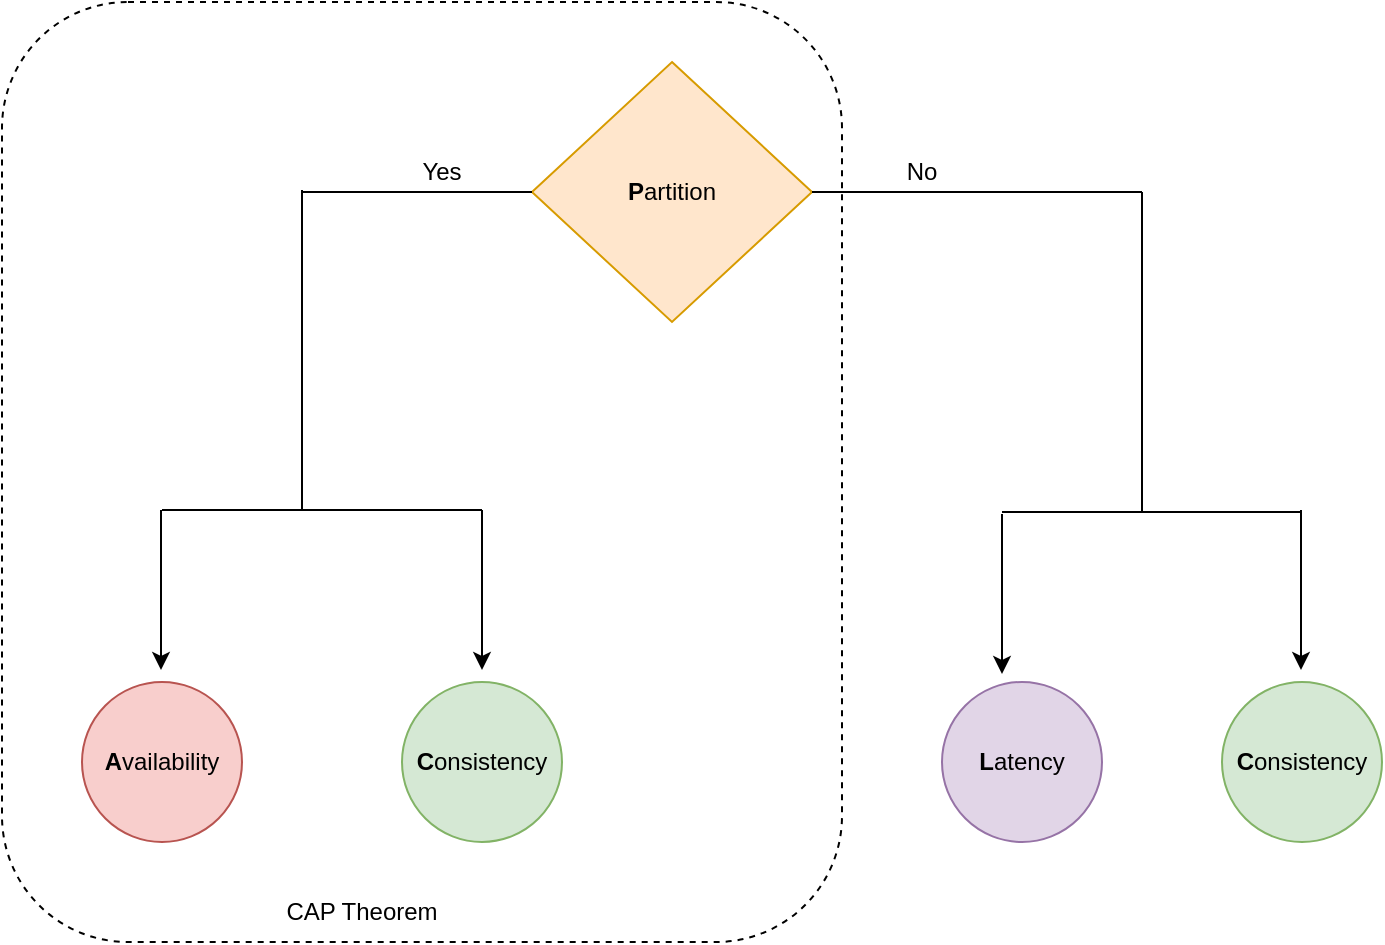 <mxfile version="20.8.16" type="github">
  <diagram name="Page-1" id="Lf0gKQgDN4O0OOYqVEeT">
    <mxGraphModel dx="954" dy="502" grid="1" gridSize="10" guides="1" tooltips="1" connect="1" arrows="1" fold="1" page="1" pageScale="1" pageWidth="850" pageHeight="1100" math="0" shadow="0">
      <root>
        <mxCell id="0" />
        <mxCell id="1" parent="0" />
        <mxCell id="TeG-pFLX9MFdJFeXtA5G-20" value="" style="rounded=1;whiteSpace=wrap;html=1;dashed=1;" vertex="1" parent="1">
          <mxGeometry x="90" y="20" width="420" height="470" as="geometry" />
        </mxCell>
        <mxCell id="TeG-pFLX9MFdJFeXtA5G-1" value="&lt;b&gt;P&lt;/b&gt;artition" style="rhombus;whiteSpace=wrap;html=1;fillColor=#ffe6cc;strokeColor=#d79b00;" vertex="1" parent="1">
          <mxGeometry x="355" y="50" width="140" height="130" as="geometry" />
        </mxCell>
        <mxCell id="TeG-pFLX9MFdJFeXtA5G-2" value="&lt;b&gt;A&lt;/b&gt;vailability" style="ellipse;whiteSpace=wrap;html=1;aspect=fixed;fillColor=#f8cecc;strokeColor=#b85450;" vertex="1" parent="1">
          <mxGeometry x="130" y="360" width="80" height="80" as="geometry" />
        </mxCell>
        <mxCell id="TeG-pFLX9MFdJFeXtA5G-3" value="&lt;b&gt;C&lt;/b&gt;onsistency" style="ellipse;whiteSpace=wrap;html=1;aspect=fixed;fillColor=#d5e8d4;strokeColor=#82b366;" vertex="1" parent="1">
          <mxGeometry x="290" y="360" width="80" height="80" as="geometry" />
        </mxCell>
        <mxCell id="TeG-pFLX9MFdJFeXtA5G-4" value="&lt;b&gt;C&lt;/b&gt;onsistency" style="ellipse;whiteSpace=wrap;html=1;aspect=fixed;fillColor=#d5e8d4;strokeColor=#82b366;" vertex="1" parent="1">
          <mxGeometry x="700" y="360" width="80" height="80" as="geometry" />
        </mxCell>
        <mxCell id="TeG-pFLX9MFdJFeXtA5G-5" value="&lt;b&gt;L&lt;/b&gt;atency" style="ellipse;whiteSpace=wrap;html=1;aspect=fixed;fillColor=#e1d5e7;strokeColor=#9673a6;" vertex="1" parent="1">
          <mxGeometry x="560" y="360" width="80" height="80" as="geometry" />
        </mxCell>
        <mxCell id="TeG-pFLX9MFdJFeXtA5G-7" value="" style="endArrow=none;html=1;rounded=0;entryX=0;entryY=0.5;entryDx=0;entryDy=0;" edge="1" parent="1" target="TeG-pFLX9MFdJFeXtA5G-1">
          <mxGeometry width="50" height="50" relative="1" as="geometry">
            <mxPoint x="240" y="115" as="sourcePoint" />
            <mxPoint x="450" y="240" as="targetPoint" />
          </mxGeometry>
        </mxCell>
        <mxCell id="TeG-pFLX9MFdJFeXtA5G-8" value="" style="endArrow=none;html=1;rounded=0;entryX=1;entryY=0.5;entryDx=0;entryDy=0;" edge="1" parent="1" target="TeG-pFLX9MFdJFeXtA5G-1">
          <mxGeometry width="50" height="50" relative="1" as="geometry">
            <mxPoint x="660" y="115" as="sourcePoint" />
            <mxPoint x="450" y="240" as="targetPoint" />
          </mxGeometry>
        </mxCell>
        <mxCell id="TeG-pFLX9MFdJFeXtA5G-9" value="" style="endArrow=none;html=1;rounded=0;" edge="1" parent="1">
          <mxGeometry width="50" height="50" relative="1" as="geometry">
            <mxPoint x="240" y="274" as="sourcePoint" />
            <mxPoint x="240" y="114" as="targetPoint" />
          </mxGeometry>
        </mxCell>
        <mxCell id="TeG-pFLX9MFdJFeXtA5G-10" value="" style="endArrow=none;html=1;rounded=0;" edge="1" parent="1">
          <mxGeometry width="50" height="50" relative="1" as="geometry">
            <mxPoint x="660" y="275" as="sourcePoint" />
            <mxPoint x="660" y="115" as="targetPoint" />
          </mxGeometry>
        </mxCell>
        <mxCell id="TeG-pFLX9MFdJFeXtA5G-11" value="" style="endArrow=none;html=1;rounded=0;" edge="1" parent="1">
          <mxGeometry width="50" height="50" relative="1" as="geometry">
            <mxPoint x="170" y="274" as="sourcePoint" />
            <mxPoint x="330" y="274" as="targetPoint" />
          </mxGeometry>
        </mxCell>
        <mxCell id="TeG-pFLX9MFdJFeXtA5G-12" value="" style="endArrow=classic;html=1;rounded=0;entryX=0.5;entryY=0;entryDx=0;entryDy=0;" edge="1" parent="1">
          <mxGeometry width="50" height="50" relative="1" as="geometry">
            <mxPoint x="330" y="274" as="sourcePoint" />
            <mxPoint x="330" y="354" as="targetPoint" />
          </mxGeometry>
        </mxCell>
        <mxCell id="TeG-pFLX9MFdJFeXtA5G-13" value="" style="endArrow=classic;html=1;rounded=0;entryX=0.5;entryY=0;entryDx=0;entryDy=0;" edge="1" parent="1">
          <mxGeometry width="50" height="50" relative="1" as="geometry">
            <mxPoint x="169.5" y="274" as="sourcePoint" />
            <mxPoint x="169.5" y="354" as="targetPoint" />
          </mxGeometry>
        </mxCell>
        <mxCell id="TeG-pFLX9MFdJFeXtA5G-14" value="" style="endArrow=none;html=1;rounded=0;" edge="1" parent="1">
          <mxGeometry width="50" height="50" relative="1" as="geometry">
            <mxPoint x="590" y="275" as="sourcePoint" />
            <mxPoint x="740" y="275" as="targetPoint" />
            <Array as="points">
              <mxPoint x="650" y="275" />
            </Array>
          </mxGeometry>
        </mxCell>
        <mxCell id="TeG-pFLX9MFdJFeXtA5G-15" value="" style="endArrow=classic;html=1;rounded=0;entryX=0.5;entryY=0;entryDx=0;entryDy=0;" edge="1" parent="1">
          <mxGeometry width="50" height="50" relative="1" as="geometry">
            <mxPoint x="739.5" y="274" as="sourcePoint" />
            <mxPoint x="739.5" y="354" as="targetPoint" />
          </mxGeometry>
        </mxCell>
        <mxCell id="TeG-pFLX9MFdJFeXtA5G-16" value="" style="endArrow=classic;html=1;rounded=0;entryX=0.5;entryY=0;entryDx=0;entryDy=0;" edge="1" parent="1">
          <mxGeometry width="50" height="50" relative="1" as="geometry">
            <mxPoint x="590" y="276" as="sourcePoint" />
            <mxPoint x="590" y="356" as="targetPoint" />
          </mxGeometry>
        </mxCell>
        <mxCell id="TeG-pFLX9MFdJFeXtA5G-17" value="Yes" style="text;html=1;strokeColor=none;fillColor=none;align=center;verticalAlign=middle;whiteSpace=wrap;rounded=0;" vertex="1" parent="1">
          <mxGeometry x="280" y="90" width="60" height="30" as="geometry" />
        </mxCell>
        <mxCell id="TeG-pFLX9MFdJFeXtA5G-18" value="No" style="text;html=1;strokeColor=none;fillColor=none;align=center;verticalAlign=middle;whiteSpace=wrap;rounded=0;" vertex="1" parent="1">
          <mxGeometry x="520" y="90" width="60" height="30" as="geometry" />
        </mxCell>
        <mxCell id="TeG-pFLX9MFdJFeXtA5G-21" value="CAP Theorem" style="text;html=1;strokeColor=none;fillColor=none;align=center;verticalAlign=middle;whiteSpace=wrap;rounded=0;" vertex="1" parent="1">
          <mxGeometry x="210" y="460" width="120" height="30" as="geometry" />
        </mxCell>
      </root>
    </mxGraphModel>
  </diagram>
</mxfile>
